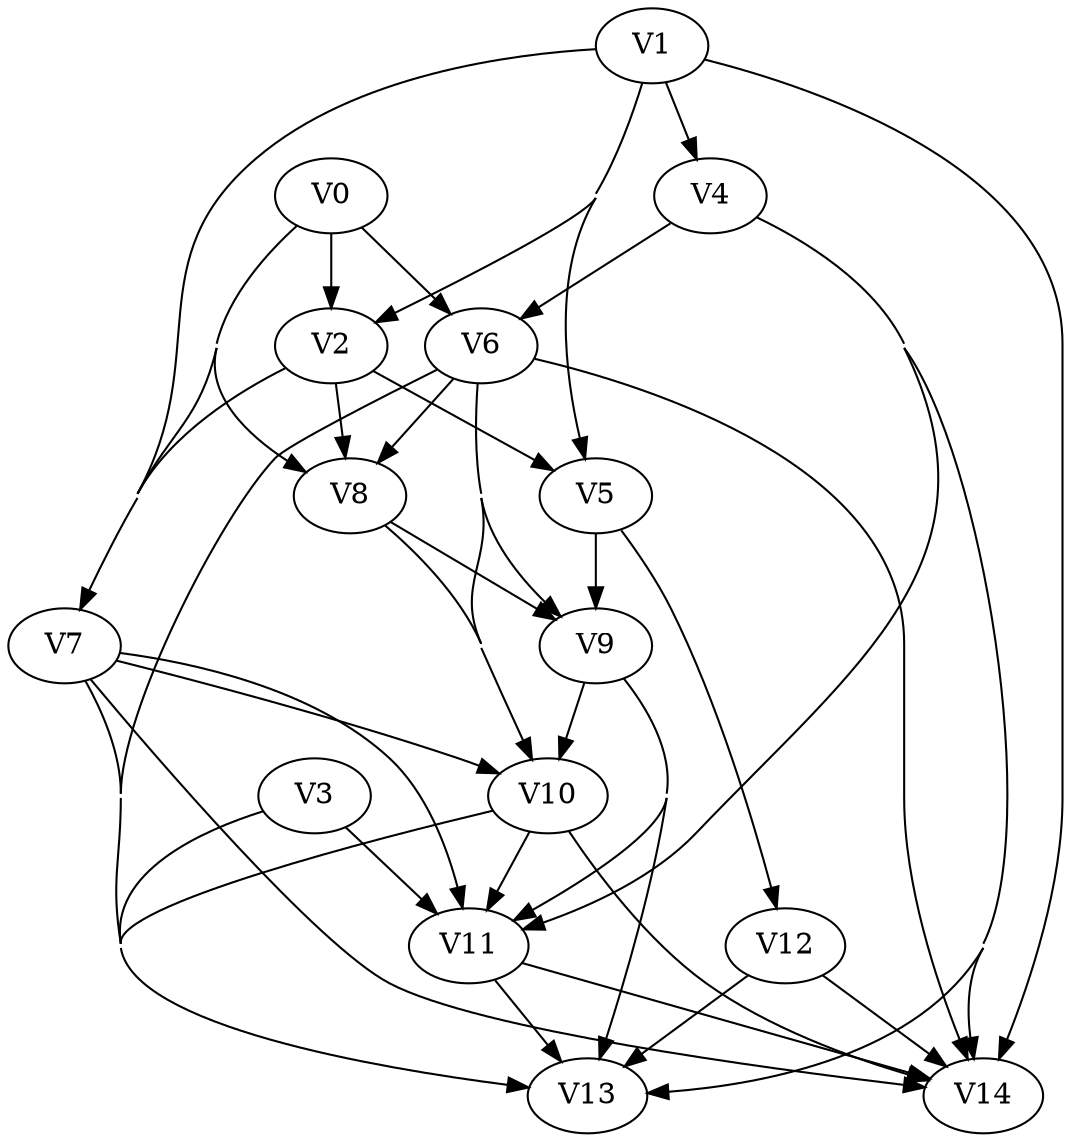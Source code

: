 strict digraph my_dotgraph {
concentrate=True;
V0;
V1;
V2;
V3;
V4;
V5;
V6;
V7;
V8;
V9;
V10;
V11;
V12;
V13;
V14;
V0 -> V2;
V0 -> V6;
V0 -> V7;
V0 -> V8;
V1 -> V2;
V1 -> V4;
V1 -> V5;
V1 -> V7;
V1 -> V14;
V2 -> V5;
V2 -> V7;
V2 -> V8;
V3 -> V11;
V3 -> V13;
V4 -> V6;
V4 -> V11;
V4 -> V13;
V4 -> V14;
V5 -> V9;
V5 -> V12;
V6 -> V8;
V6 -> V9;
V6 -> V10;
V6 -> V13;
V6 -> V14;
V7 -> V10;
V7 -> V11;
V7 -> V13;
V7 -> V14;
V8 -> V9;
V8 -> V10;
V9 -> V10;
V9 -> V11;
V9 -> V13;
V10 -> V11;
V10 -> V13;
V10 -> V14;
V11 -> V13;
V11 -> V14;
V12 -> V13;
V12 -> V14;
}